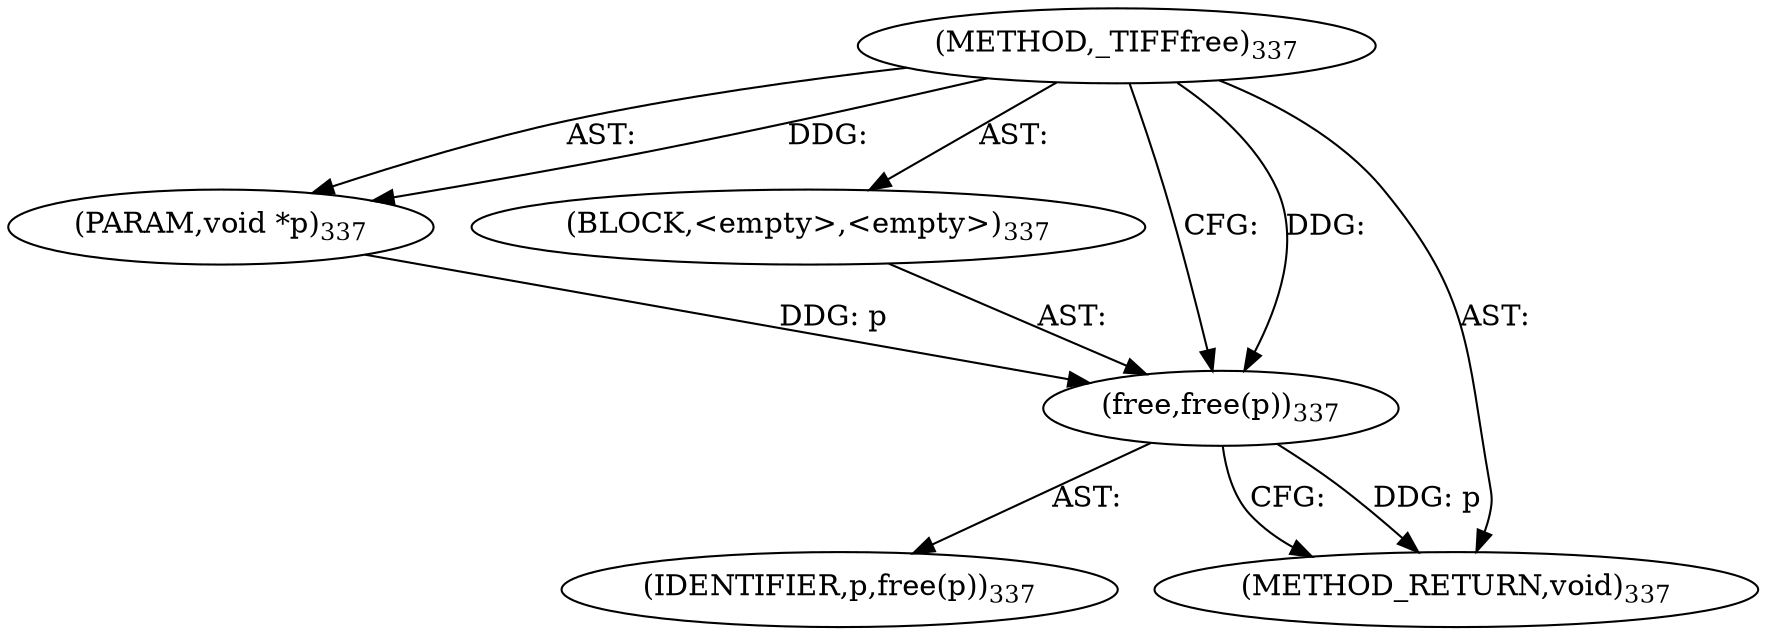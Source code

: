 digraph "_TIFFfree" {  
"34149" [label = <(METHOD,_TIFFfree)<SUB>337</SUB>> ]
"34150" [label = <(PARAM,void *p)<SUB>337</SUB>> ]
"34151" [label = <(BLOCK,&lt;empty&gt;,&lt;empty&gt;)<SUB>337</SUB>> ]
"34152" [label = <(free,free(p))<SUB>337</SUB>> ]
"34153" [label = <(IDENTIFIER,p,free(p))<SUB>337</SUB>> ]
"34154" [label = <(METHOD_RETURN,void)<SUB>337</SUB>> ]
  "34149" -> "34150"  [ label = "AST: "] 
  "34149" -> "34151"  [ label = "AST: "] 
  "34149" -> "34154"  [ label = "AST: "] 
  "34151" -> "34152"  [ label = "AST: "] 
  "34152" -> "34153"  [ label = "AST: "] 
  "34152" -> "34154"  [ label = "CFG: "] 
  "34149" -> "34152"  [ label = "CFG: "] 
  "34152" -> "34154"  [ label = "DDG: p"] 
  "34149" -> "34150"  [ label = "DDG: "] 
  "34150" -> "34152"  [ label = "DDG: p"] 
  "34149" -> "34152"  [ label = "DDG: "] 
}

